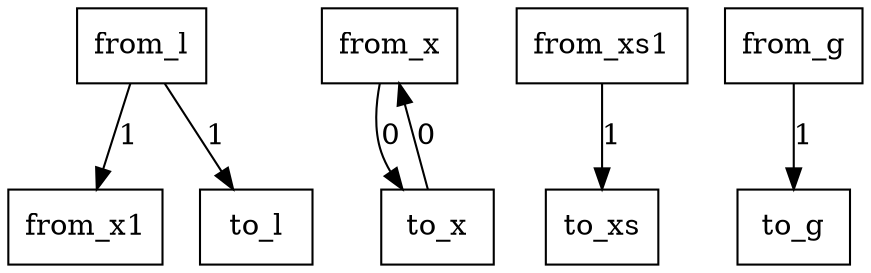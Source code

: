 digraph {
    graph [rankdir=TB
          ,bgcolor=transparent];
    node [shape=box
         ,fillcolor=white
         ,style=filled];
    0 [label=<from_x1>];
    1 [label=<from_x>];
    2 [label=<from_l>];
    3 [label=<from_xs1>];
    4 [label=<from_g>];
    5 [label=<to_g>];
    6 [label=<to_l>];
    7 [label=<to_xs>];
    8 [label=<to_x>];
    1 -> 8 [label=0];
    2 -> 0 [label=1];
    2 -> 6 [label=1];
    3 -> 7 [label=1];
    4 -> 5 [label=1];
    8 -> 1 [label=0];
}